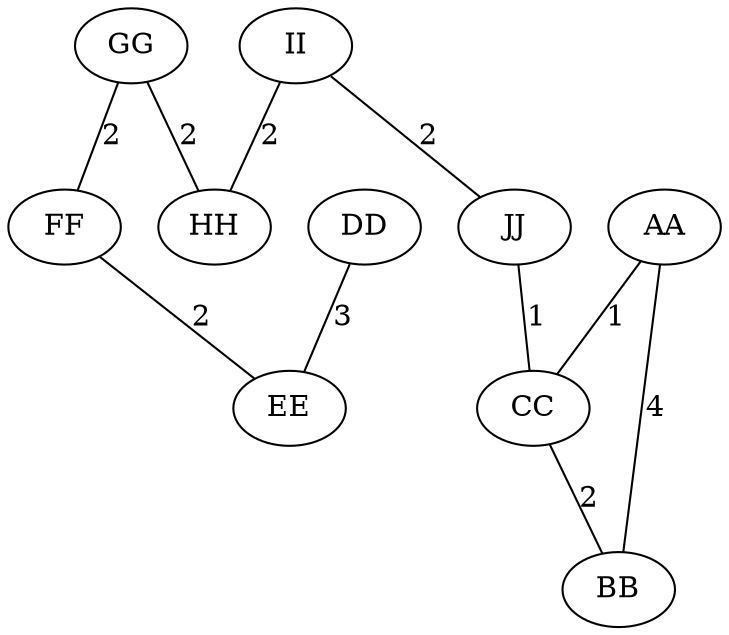 digraph "graph" {
edge[dir=none]
"II"->"HH" [ label="2" ]
"II"->"JJ" [ label="2" ]
"GG"->"FF" [ label="2" ]
"GG"->"HH" [ label="2" ]
"AA"->"BB" [ label="4" ]
"AA"->"CC" [ label="1" ]
"FF"->"EE" [ label="2" ]
"DD"->"EE" [ label="3" ]
"CC"->"BB" [ label="2" ]
"JJ"->"CC" [ label="1" ]
}